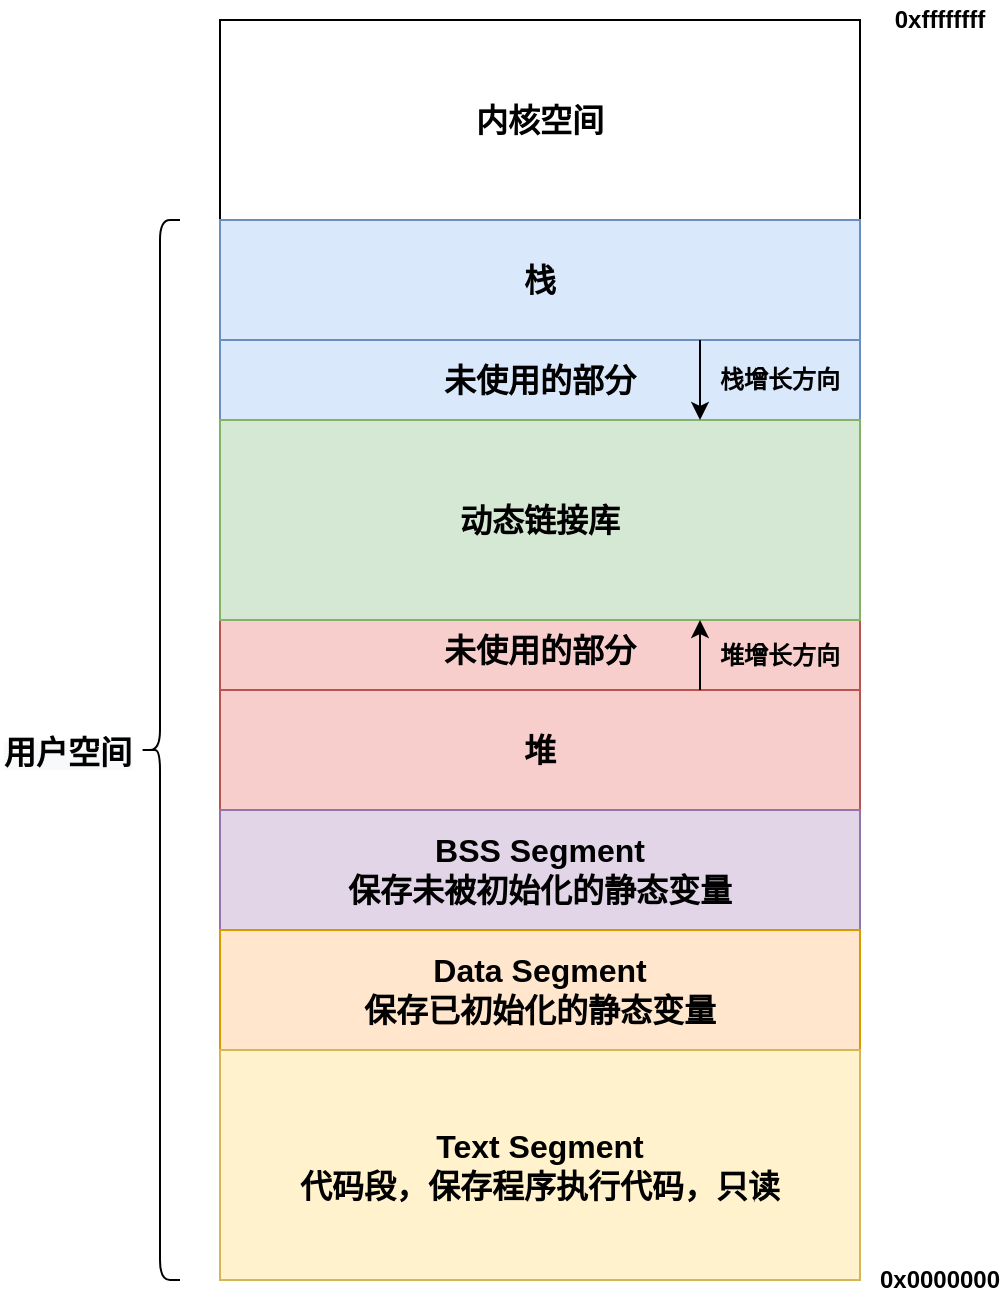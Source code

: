 <mxfile version="15.2.7" type="device"><diagram id="sCphrEvxx4FDBBWWcK0z" name="第 1 页"><mxGraphModel dx="1422" dy="822" grid="1" gridSize="10" guides="1" tooltips="1" connect="1" arrows="1" fold="1" page="1" pageScale="1" pageWidth="827" pageHeight="1169" math="0" shadow="0"><root><mxCell id="0"/><mxCell id="1" parent="0"/><mxCell id="L4Tvac9HCi3OzT8J6kiR-2" value="" style="rounded=0;whiteSpace=wrap;html=1;" vertex="1" parent="1"><mxGeometry x="270" y="150" width="320" height="530" as="geometry"/></mxCell><mxCell id="L4Tvac9HCi3OzT8J6kiR-7" value="&lt;b&gt;&lt;font style=&quot;font-size: 16px&quot;&gt;未使用的部分&lt;/font&gt;&lt;/b&gt;" style="rounded=0;whiteSpace=wrap;html=1;fillColor=#f8cecc;strokeColor=#b85450;" vertex="1" parent="1"><mxGeometry x="270" y="345" width="320" height="40" as="geometry"/></mxCell><mxCell id="L4Tvac9HCi3OzT8J6kiR-1" value="&lt;b&gt;&lt;font style=&quot;font-size: 16px&quot;&gt;内核空间&lt;/font&gt;&lt;/b&gt;" style="rounded=0;whiteSpace=wrap;html=1;" vertex="1" parent="1"><mxGeometry x="270" y="50" width="320" height="100" as="geometry"/></mxCell><mxCell id="L4Tvac9HCi3OzT8J6kiR-3" value="" style="shape=curlyBracket;whiteSpace=wrap;html=1;rounded=1;" vertex="1" parent="1"><mxGeometry x="230" y="150" width="20" height="530" as="geometry"/></mxCell><mxCell id="L4Tvac9HCi3OzT8J6kiR-4" value="&lt;b style=&quot;color: rgb(0 , 0 , 0) ; font-family: &amp;#34;helvetica&amp;#34; ; font-size: 12px ; font-style: normal ; letter-spacing: normal ; text-align: center ; text-indent: 0px ; text-transform: none ; word-spacing: 0px ; background-color: rgb(248 , 249 , 250)&quot;&gt;&lt;font style=&quot;font-size: 16px&quot;&gt;用户空间&lt;/font&gt;&lt;/b&gt;" style="text;whiteSpace=wrap;html=1;" vertex="1" parent="1"><mxGeometry x="160" y="400" width="90" height="30" as="geometry"/></mxCell><mxCell id="L4Tvac9HCi3OzT8J6kiR-5" value="&lt;b&gt;&lt;font style=&quot;font-size: 16px&quot;&gt;栈&lt;/font&gt;&lt;/b&gt;" style="rounded=0;whiteSpace=wrap;html=1;fillColor=#dae8fc;strokeColor=#6c8ebf;" vertex="1" parent="1"><mxGeometry x="270" y="150" width="320" height="60" as="geometry"/></mxCell><mxCell id="L4Tvac9HCi3OzT8J6kiR-6" value="&lt;b&gt;&lt;font style=&quot;font-size: 16px&quot;&gt;堆&lt;/font&gt;&lt;/b&gt;" style="rounded=0;whiteSpace=wrap;html=1;fillColor=#f8cecc;strokeColor=#b85450;" vertex="1" parent="1"><mxGeometry x="270" y="385" width="320" height="60" as="geometry"/></mxCell><mxCell id="L4Tvac9HCi3OzT8J6kiR-8" value="&lt;b&gt;&lt;font style=&quot;font-size: 16px&quot;&gt;未使用的部分&lt;/font&gt;&lt;/b&gt;" style="rounded=0;whiteSpace=wrap;html=1;fillColor=#dae8fc;strokeColor=#6c8ebf;" vertex="1" parent="1"><mxGeometry x="270" y="210" width="320" height="40" as="geometry"/></mxCell><mxCell id="L4Tvac9HCi3OzT8J6kiR-9" value="&lt;b&gt;0xffffffff&lt;/b&gt;" style="text;html=1;strokeColor=none;fillColor=none;align=center;verticalAlign=middle;whiteSpace=wrap;rounded=0;" vertex="1" parent="1"><mxGeometry x="610" y="40" width="40" height="20" as="geometry"/></mxCell><mxCell id="L4Tvac9HCi3OzT8J6kiR-10" value="&lt;b&gt;0x0000000&lt;/b&gt;" style="text;html=1;strokeColor=none;fillColor=none;align=center;verticalAlign=middle;whiteSpace=wrap;rounded=0;" vertex="1" parent="1"><mxGeometry x="610" y="670" width="40" height="20" as="geometry"/></mxCell><mxCell id="L4Tvac9HCi3OzT8J6kiR-11" value="&lt;span style=&quot;font-size: 16px&quot;&gt;&lt;b&gt;动态链接库&lt;/b&gt;&lt;/span&gt;" style="rounded=0;whiteSpace=wrap;html=1;fillColor=#d5e8d4;strokeColor=#82b366;" vertex="1" parent="1"><mxGeometry x="270" y="250" width="320" height="100" as="geometry"/></mxCell><mxCell id="L4Tvac9HCi3OzT8J6kiR-12" value="" style="endArrow=classic;html=1;exitX=0.75;exitY=0;exitDx=0;exitDy=0;entryX=0.75;entryY=0;entryDx=0;entryDy=0;" edge="1" parent="1" source="L4Tvac9HCi3OzT8J6kiR-8" target="L4Tvac9HCi3OzT8J6kiR-11"><mxGeometry width="50" height="50" relative="1" as="geometry"><mxPoint x="630" y="280" as="sourcePoint"/><mxPoint x="680" y="230" as="targetPoint"/></mxGeometry></mxCell><mxCell id="L4Tvac9HCi3OzT8J6kiR-13" value="&lt;b&gt;栈增长方向&lt;/b&gt;" style="text;html=1;strokeColor=none;fillColor=none;align=center;verticalAlign=middle;whiteSpace=wrap;rounded=0;" vertex="1" parent="1"><mxGeometry x="480" y="220" width="140" height="20" as="geometry"/></mxCell><mxCell id="L4Tvac9HCi3OzT8J6kiR-15" style="edgeStyle=orthogonalEdgeStyle;rounded=0;orthogonalLoop=1;jettySize=auto;html=1;exitX=0.75;exitY=0;exitDx=0;exitDy=0;entryX=0.75;entryY=1;entryDx=0;entryDy=0;" edge="1" parent="1" source="L4Tvac9HCi3OzT8J6kiR-6" target="L4Tvac9HCi3OzT8J6kiR-11"><mxGeometry relative="1" as="geometry"/></mxCell><mxCell id="L4Tvac9HCi3OzT8J6kiR-16" value="&lt;b&gt;堆增长方向&lt;/b&gt;" style="text;html=1;strokeColor=none;fillColor=none;align=center;verticalAlign=middle;whiteSpace=wrap;rounded=0;" vertex="1" parent="1"><mxGeometry x="480" y="358" width="140" height="20" as="geometry"/></mxCell><mxCell id="L4Tvac9HCi3OzT8J6kiR-17" value="&lt;b&gt;&lt;font style=&quot;font-size: 16px&quot;&gt;BSS Segment&lt;br&gt;保存未被初始化的静态变量&lt;br&gt;&lt;/font&gt;&lt;/b&gt;" style="rounded=0;whiteSpace=wrap;html=1;fillColor=#e1d5e7;strokeColor=#9673a6;" vertex="1" parent="1"><mxGeometry x="270" y="445" width="320" height="60" as="geometry"/></mxCell><mxCell id="L4Tvac9HCi3OzT8J6kiR-18" value="&lt;b&gt;&lt;font style=&quot;font-size: 16px&quot;&gt;Data Segment&lt;br&gt;保存已初始化的静态变量&lt;br&gt;&lt;/font&gt;&lt;/b&gt;" style="rounded=0;whiteSpace=wrap;html=1;fillColor=#ffe6cc;strokeColor=#d79b00;" vertex="1" parent="1"><mxGeometry x="270" y="505" width="320" height="60" as="geometry"/></mxCell><mxCell id="L4Tvac9HCi3OzT8J6kiR-19" value="&lt;b&gt;&lt;font style=&quot;font-size: 16px&quot;&gt;Text Segment&lt;br&gt;代码段，保存程序执行代码，只读&lt;br&gt;&lt;/font&gt;&lt;/b&gt;" style="rounded=0;whiteSpace=wrap;html=1;fillColor=#fff2cc;strokeColor=#d6b656;" vertex="1" parent="1"><mxGeometry x="270" y="565" width="320" height="115" as="geometry"/></mxCell></root></mxGraphModel></diagram></mxfile>